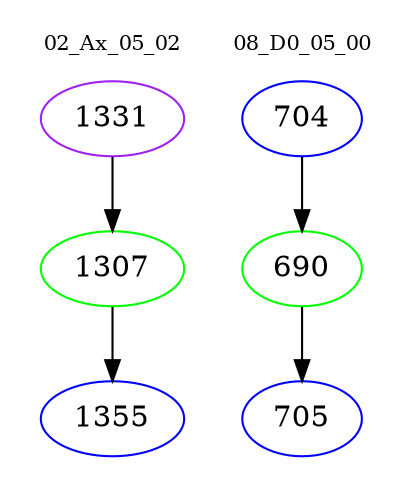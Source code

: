 digraph{
subgraph cluster_0 {
color = white
label = "02_Ax_05_02";
fontsize=10;
T0_1331 [label="1331", color="purple"]
T0_1331 -> T0_1307 [color="black"]
T0_1307 [label="1307", color="green"]
T0_1307 -> T0_1355 [color="black"]
T0_1355 [label="1355", color="blue"]
}
subgraph cluster_1 {
color = white
label = "08_D0_05_00";
fontsize=10;
T1_704 [label="704", color="blue"]
T1_704 -> T1_690 [color="black"]
T1_690 [label="690", color="green"]
T1_690 -> T1_705 [color="black"]
T1_705 [label="705", color="blue"]
}
}
